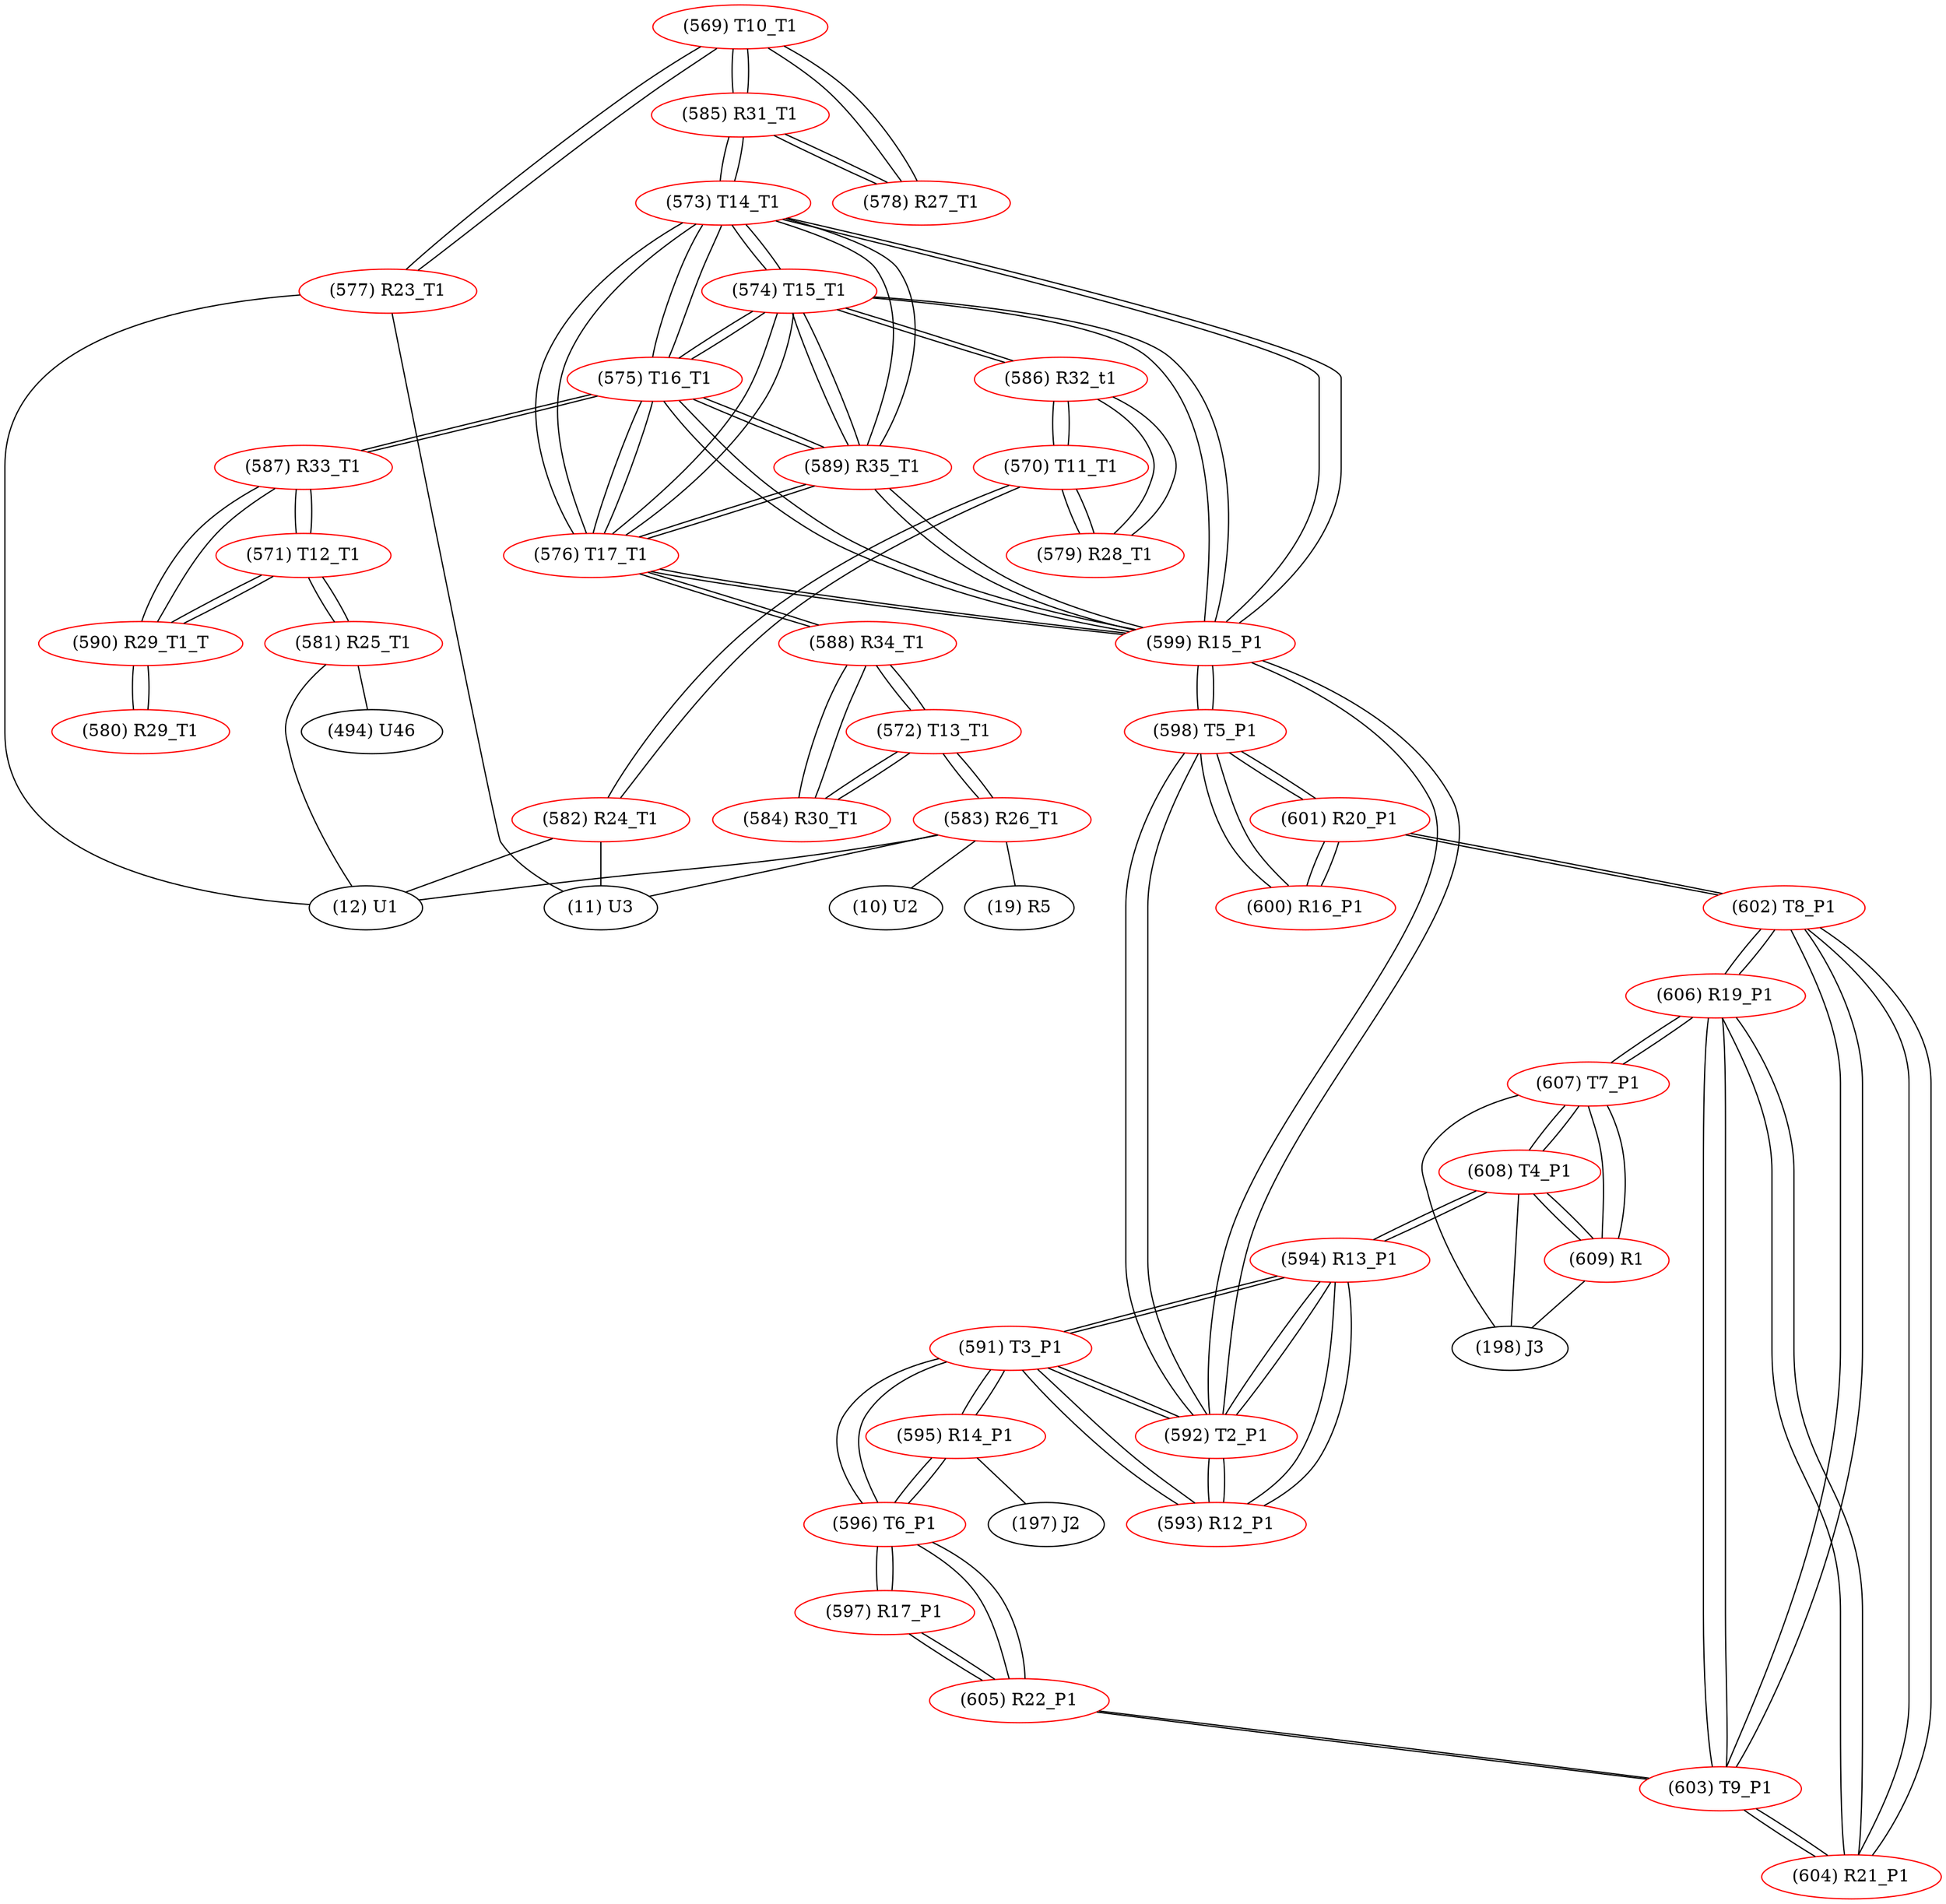 graph {
	569 [label="(569) T10_T1" color=red]
	577 [label="(577) R23_T1"]
	585 [label="(585) R31_T1"]
	578 [label="(578) R27_T1"]
	570 [label="(570) T11_T1" color=red]
	582 [label="(582) R24_T1"]
	579 [label="(579) R28_T1"]
	586 [label="(586) R32_t1"]
	571 [label="(571) T12_T1" color=red]
	587 [label="(587) R33_T1"]
	590 [label="(590) R29_T1_T"]
	581 [label="(581) R25_T1"]
	572 [label="(572) T13_T1" color=red]
	584 [label="(584) R30_T1"]
	588 [label="(588) R34_T1"]
	583 [label="(583) R26_T1"]
	573 [label="(573) T14_T1" color=red]
	585 [label="(585) R31_T1"]
	599 [label="(599) R15_P1"]
	576 [label="(576) T17_T1"]
	589 [label="(589) R35_T1"]
	575 [label="(575) T16_T1"]
	574 [label="(574) T15_T1"]
	574 [label="(574) T15_T1" color=red]
	586 [label="(586) R32_t1"]
	599 [label="(599) R15_P1"]
	576 [label="(576) T17_T1"]
	589 [label="(589) R35_T1"]
	575 [label="(575) T16_T1"]
	573 [label="(573) T14_T1"]
	575 [label="(575) T16_T1" color=red]
	587 [label="(587) R33_T1"]
	599 [label="(599) R15_P1"]
	576 [label="(576) T17_T1"]
	589 [label="(589) R35_T1"]
	574 [label="(574) T15_T1"]
	573 [label="(573) T14_T1"]
	576 [label="(576) T17_T1" color=red]
	588 [label="(588) R34_T1"]
	599 [label="(599) R15_P1"]
	589 [label="(589) R35_T1"]
	575 [label="(575) T16_T1"]
	574 [label="(574) T15_T1"]
	573 [label="(573) T14_T1"]
	577 [label="(577) R23_T1" color=red]
	11 [label="(11) U3"]
	12 [label="(12) U1"]
	569 [label="(569) T10_T1"]
	578 [label="(578) R27_T1" color=red]
	569 [label="(569) T10_T1"]
	585 [label="(585) R31_T1"]
	579 [label="(579) R28_T1" color=red]
	570 [label="(570) T11_T1"]
	586 [label="(586) R32_t1"]
	580 [label="(580) R29_T1" color=red]
	590 [label="(590) R29_T1_T"]
	581 [label="(581) R25_T1" color=red]
	12 [label="(12) U1"]
	494 [label="(494) U46"]
	571 [label="(571) T12_T1"]
	582 [label="(582) R24_T1" color=red]
	12 [label="(12) U1"]
	11 [label="(11) U3"]
	570 [label="(570) T11_T1"]
	583 [label="(583) R26_T1" color=red]
	12 [label="(12) U1"]
	11 [label="(11) U3"]
	19 [label="(19) R5"]
	10 [label="(10) U2"]
	572 [label="(572) T13_T1"]
	584 [label="(584) R30_T1" color=red]
	588 [label="(588) R34_T1"]
	572 [label="(572) T13_T1"]
	585 [label="(585) R31_T1" color=red]
	569 [label="(569) T10_T1"]
	578 [label="(578) R27_T1"]
	573 [label="(573) T14_T1"]
	586 [label="(586) R32_t1" color=red]
	574 [label="(574) T15_T1"]
	570 [label="(570) T11_T1"]
	579 [label="(579) R28_T1"]
	587 [label="(587) R33_T1" color=red]
	575 [label="(575) T16_T1"]
	590 [label="(590) R29_T1_T"]
	571 [label="(571) T12_T1"]
	588 [label="(588) R34_T1" color=red]
	576 [label="(576) T17_T1"]
	584 [label="(584) R30_T1"]
	572 [label="(572) T13_T1"]
	589 [label="(589) R35_T1" color=red]
	599 [label="(599) R15_P1"]
	576 [label="(576) T17_T1"]
	575 [label="(575) T16_T1"]
	574 [label="(574) T15_T1"]
	573 [label="(573) T14_T1"]
	590 [label="(590) R29_T1_T" color=red]
	587 [label="(587) R33_T1"]
	571 [label="(571) T12_T1"]
	580 [label="(580) R29_T1"]
	591 [label="(591) T3_P1" color=red]
	595 [label="(595) R14_P1"]
	596 [label="(596) T6_P1"]
	594 [label="(594) R13_P1"]
	593 [label="(593) R12_P1"]
	592 [label="(592) T2_P1"]
	592 [label="(592) T2_P1" color=red]
	594 [label="(594) R13_P1"]
	591 [label="(591) T3_P1"]
	593 [label="(593) R12_P1"]
	598 [label="(598) T5_P1"]
	599 [label="(599) R15_P1"]
	593 [label="(593) R12_P1" color=red]
	594 [label="(594) R13_P1"]
	591 [label="(591) T3_P1"]
	592 [label="(592) T2_P1"]
	594 [label="(594) R13_P1" color=red]
	608 [label="(608) T4_P1"]
	591 [label="(591) T3_P1"]
	593 [label="(593) R12_P1"]
	592 [label="(592) T2_P1"]
	595 [label="(595) R14_P1" color=red]
	197 [label="(197) J2"]
	591 [label="(591) T3_P1"]
	596 [label="(596) T6_P1"]
	596 [label="(596) T6_P1" color=red]
	595 [label="(595) R14_P1"]
	591 [label="(591) T3_P1"]
	605 [label="(605) R22_P1"]
	597 [label="(597) R17_P1"]
	597 [label="(597) R17_P1" color=red]
	605 [label="(605) R22_P1"]
	596 [label="(596) T6_P1"]
	598 [label="(598) T5_P1" color=red]
	592 [label="(592) T2_P1"]
	599 [label="(599) R15_P1"]
	600 [label="(600) R16_P1"]
	601 [label="(601) R20_P1"]
	599 [label="(599) R15_P1" color=red]
	576 [label="(576) T17_T1"]
	589 [label="(589) R35_T1"]
	575 [label="(575) T16_T1"]
	574 [label="(574) T15_T1"]
	573 [label="(573) T14_T1"]
	592 [label="(592) T2_P1"]
	598 [label="(598) T5_P1"]
	600 [label="(600) R16_P1" color=red]
	598 [label="(598) T5_P1"]
	601 [label="(601) R20_P1"]
	601 [label="(601) R20_P1" color=red]
	602 [label="(602) T8_P1"]
	600 [label="(600) R16_P1"]
	598 [label="(598) T5_P1"]
	602 [label="(602) T8_P1" color=red]
	603 [label="(603) T9_P1"]
	604 [label="(604) R21_P1"]
	606 [label="(606) R19_P1"]
	601 [label="(601) R20_P1"]
	603 [label="(603) T9_P1" color=red]
	605 [label="(605) R22_P1"]
	604 [label="(604) R21_P1"]
	602 [label="(602) T8_P1"]
	606 [label="(606) R19_P1"]
	604 [label="(604) R21_P1" color=red]
	603 [label="(603) T9_P1"]
	602 [label="(602) T8_P1"]
	606 [label="(606) R19_P1"]
	605 [label="(605) R22_P1" color=red]
	603 [label="(603) T9_P1"]
	596 [label="(596) T6_P1"]
	597 [label="(597) R17_P1"]
	606 [label="(606) R19_P1" color=red]
	603 [label="(603) T9_P1"]
	604 [label="(604) R21_P1"]
	602 [label="(602) T8_P1"]
	607 [label="(607) T7_P1"]
	607 [label="(607) T7_P1" color=red]
	609 [label="(609) R1"]
	608 [label="(608) T4_P1"]
	198 [label="(198) J3"]
	606 [label="(606) R19_P1"]
	608 [label="(608) T4_P1" color=red]
	594 [label="(594) R13_P1"]
	609 [label="(609) R1"]
	607 [label="(607) T7_P1"]
	198 [label="(198) J3"]
	609 [label="(609) R1" color=red]
	608 [label="(608) T4_P1"]
	607 [label="(607) T7_P1"]
	198 [label="(198) J3"]
	569 -- 577
	569 -- 585
	569 -- 578
	570 -- 582
	570 -- 579
	570 -- 586
	571 -- 587
	571 -- 590
	571 -- 581
	572 -- 584
	572 -- 588
	572 -- 583
	573 -- 585
	573 -- 599
	573 -- 576
	573 -- 589
	573 -- 575
	573 -- 574
	574 -- 586
	574 -- 599
	574 -- 576
	574 -- 589
	574 -- 575
	574 -- 573
	575 -- 587
	575 -- 599
	575 -- 576
	575 -- 589
	575 -- 574
	575 -- 573
	576 -- 588
	576 -- 599
	576 -- 589
	576 -- 575
	576 -- 574
	576 -- 573
	577 -- 11
	577 -- 12
	577 -- 569
	578 -- 569
	578 -- 585
	579 -- 570
	579 -- 586
	580 -- 590
	581 -- 12
	581 -- 494
	581 -- 571
	582 -- 12
	582 -- 11
	582 -- 570
	583 -- 12
	583 -- 11
	583 -- 19
	583 -- 10
	583 -- 572
	584 -- 588
	584 -- 572
	585 -- 569
	585 -- 578
	585 -- 573
	586 -- 574
	586 -- 570
	586 -- 579
	587 -- 575
	587 -- 590
	587 -- 571
	588 -- 576
	588 -- 584
	588 -- 572
	589 -- 599
	589 -- 576
	589 -- 575
	589 -- 574
	589 -- 573
	590 -- 587
	590 -- 571
	590 -- 580
	591 -- 595
	591 -- 596
	591 -- 594
	591 -- 593
	591 -- 592
	592 -- 594
	592 -- 591
	592 -- 593
	592 -- 598
	592 -- 599
	593 -- 594
	593 -- 591
	593 -- 592
	594 -- 608
	594 -- 591
	594 -- 593
	594 -- 592
	595 -- 197
	595 -- 591
	595 -- 596
	596 -- 595
	596 -- 591
	596 -- 605
	596 -- 597
	597 -- 605
	597 -- 596
	598 -- 592
	598 -- 599
	598 -- 600
	598 -- 601
	599 -- 576
	599 -- 589
	599 -- 575
	599 -- 574
	599 -- 573
	599 -- 592
	599 -- 598
	600 -- 598
	600 -- 601
	601 -- 602
	601 -- 600
	601 -- 598
	602 -- 603
	602 -- 604
	602 -- 606
	602 -- 601
	603 -- 605
	603 -- 604
	603 -- 602
	603 -- 606
	604 -- 603
	604 -- 602
	604 -- 606
	605 -- 603
	605 -- 596
	605 -- 597
	606 -- 603
	606 -- 604
	606 -- 602
	606 -- 607
	607 -- 609
	607 -- 608
	607 -- 198
	607 -- 606
	608 -- 594
	608 -- 609
	608 -- 607
	608 -- 198
	609 -- 608
	609 -- 607
	609 -- 198
}
